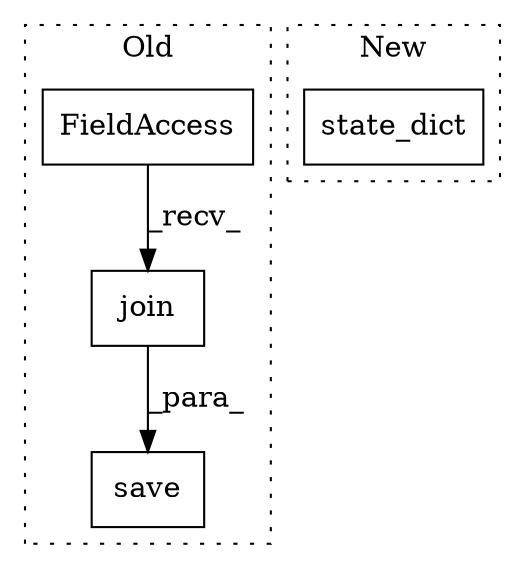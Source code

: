 digraph G {
subgraph cluster0 {
1 [label="join" a="32" s="6744,6769" l="5,1" shape="box"];
3 [label="FieldAccess" a="22" s="6736" l="7" shape="box"];
4 [label="save" a="32" s="6718,6782" l="5,1" shape="box"];
label = "Old";
style="dotted";
}
subgraph cluster1 {
2 [label="state_dict" a="32" s="2717" l="12" shape="box"];
label = "New";
style="dotted";
}
1 -> 4 [label="_para_"];
3 -> 1 [label="_recv_"];
}